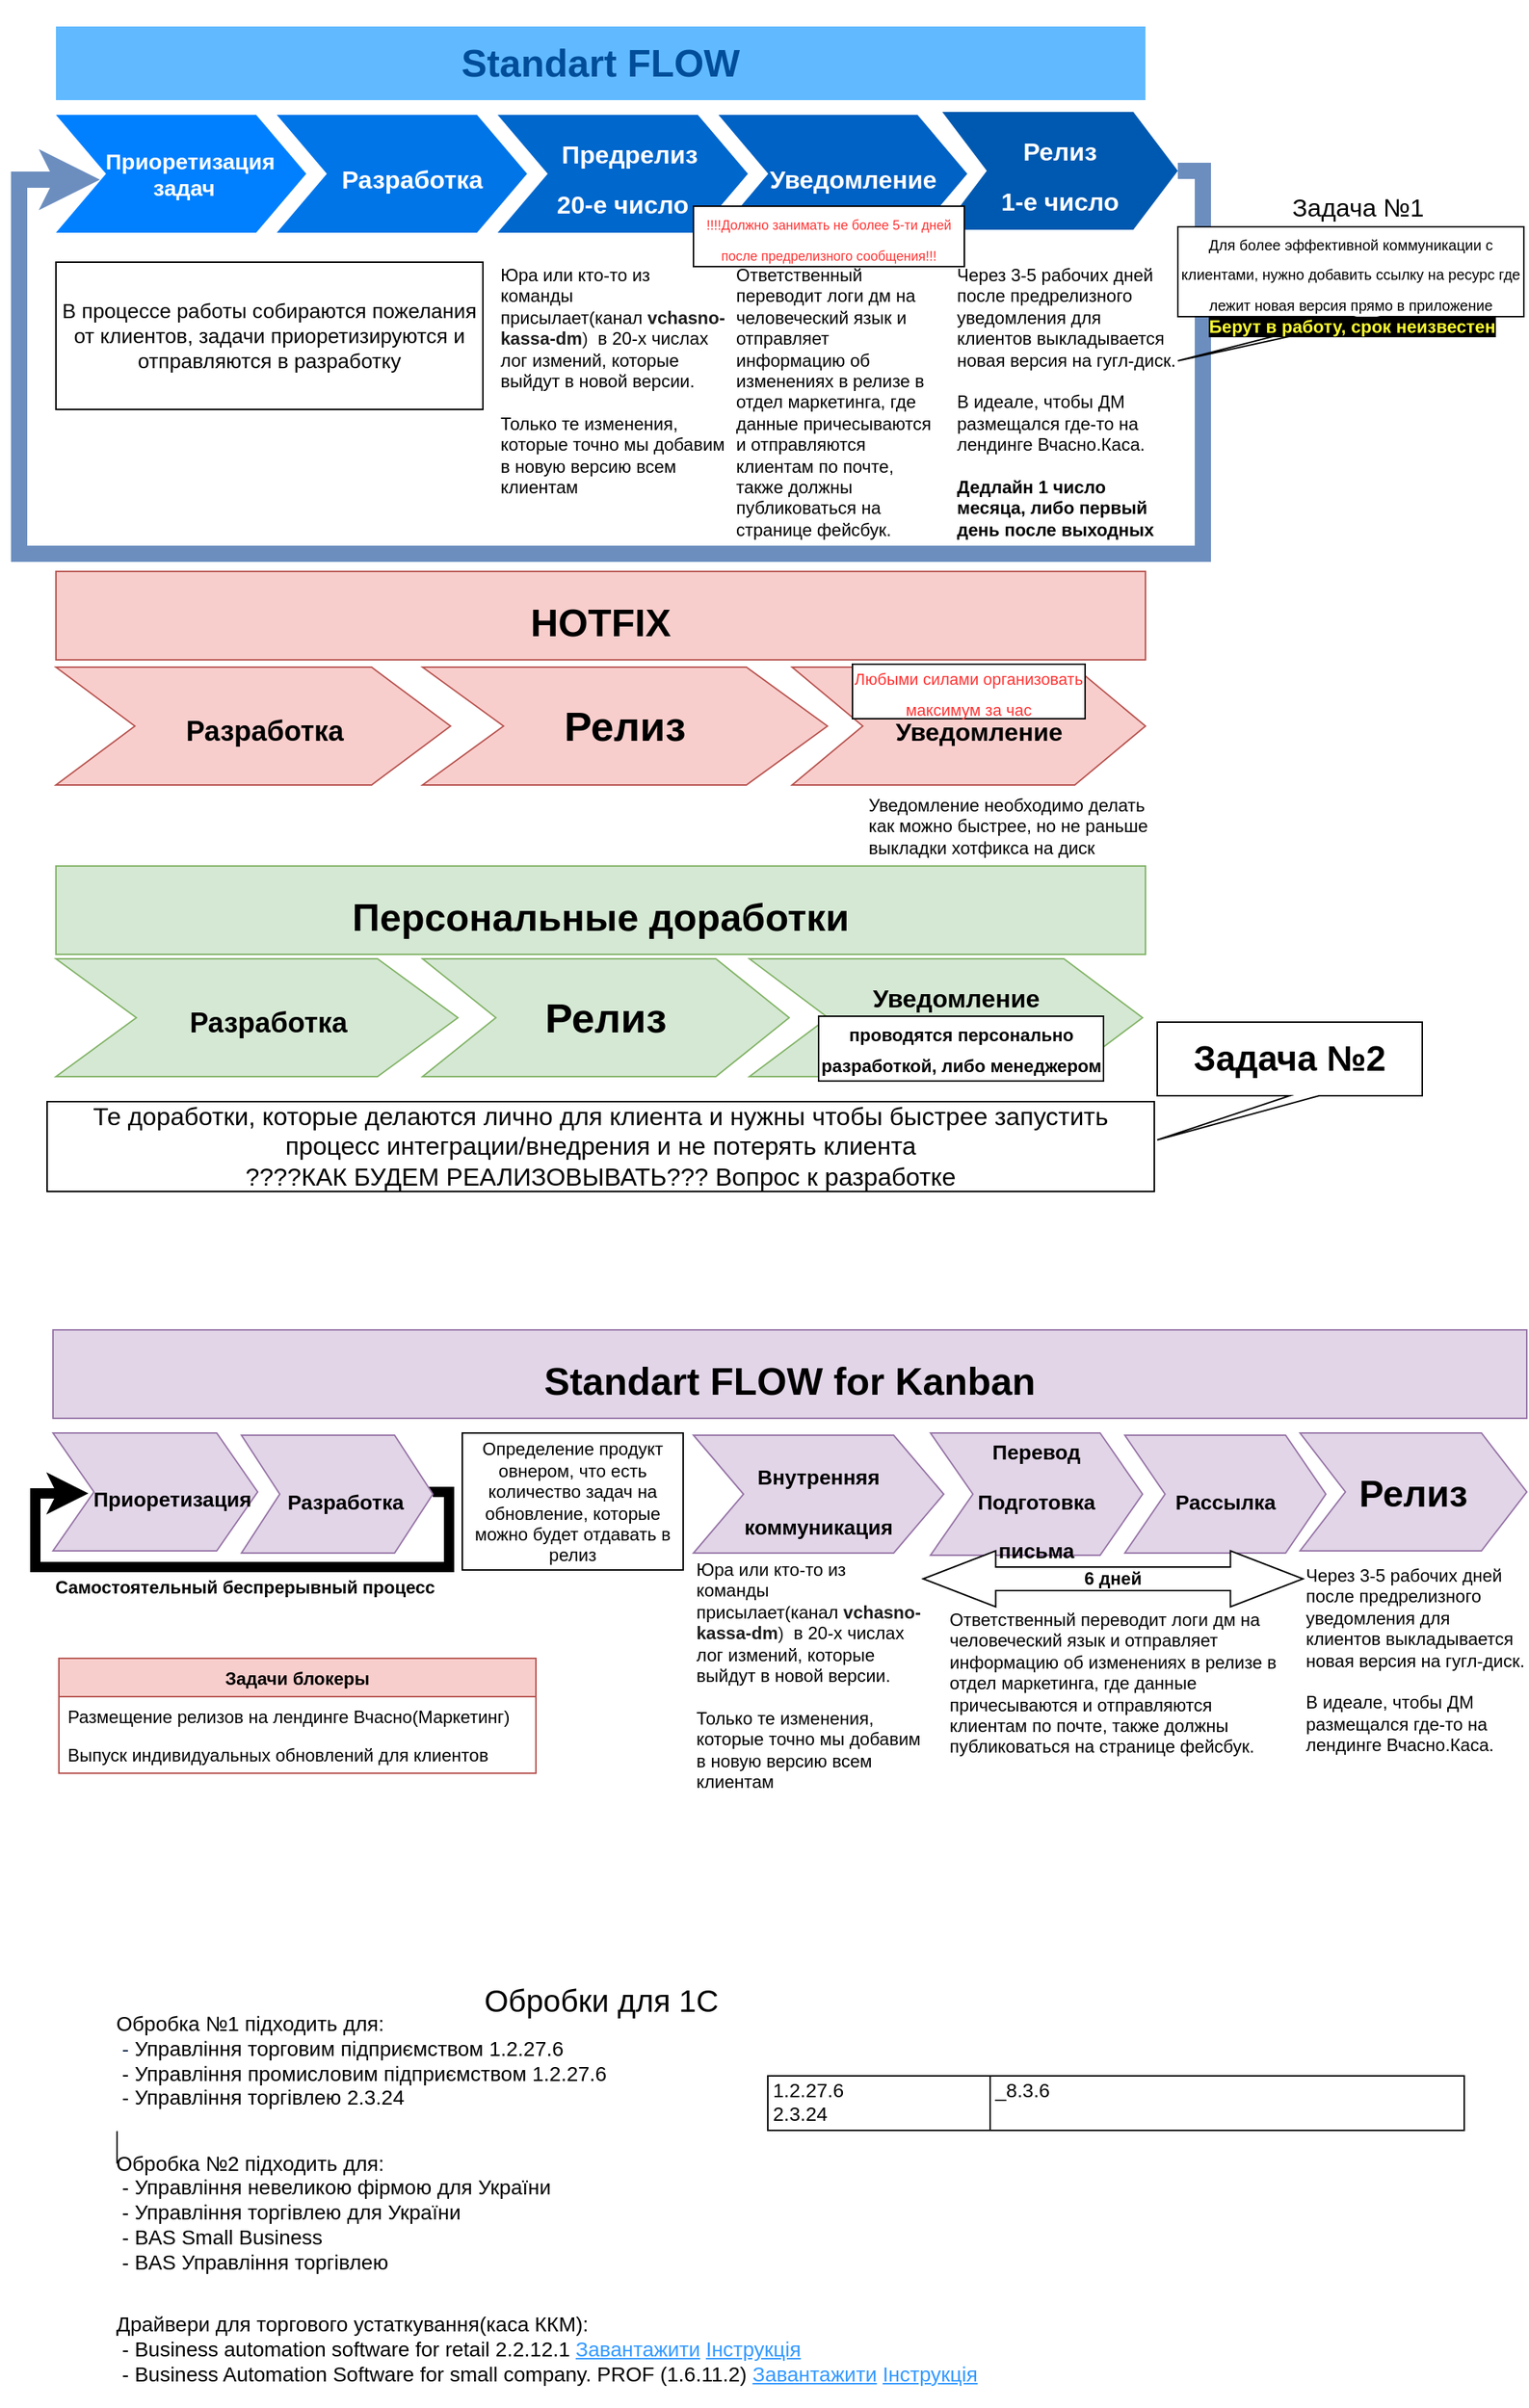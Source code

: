 <mxfile version="14.8.6" type="github">
  <diagram name="Page-1" id="d9b1e647-80fa-b4a2-5024-87a742678bcc">
    <mxGraphModel dx="1474" dy="703" grid="0" gridSize="10" guides="1" tooltips="1" connect="1" arrows="1" fold="1" page="1" pageScale="1" pageWidth="1100" pageHeight="850" background="none" math="0" shadow="0">
      <root>
        <mxCell id="0" />
        <mxCell id="1" parent="0" />
        <mxCell id="57fe6abec08f04cb-1" value="&lt;div style=&quot;font-size: 14px&quot;&gt;&lt;span style=&quot;font-size: 15px&quot;&gt;&lt;b&gt;&amp;nbsp; &amp;nbsp;Приоретизация&lt;br&gt;&amp;nbsp;задач&lt;/b&gt;&lt;/span&gt;&lt;/div&gt;" style="shape=step;whiteSpace=wrap;html=1;fontSize=14;fillColor=#0080FF;fontColor=#FFFFFF;strokeColor=none;align=center;verticalAlign=middle;" parent="1" vertex="1">
          <mxGeometry x="172" y="78" width="170" height="80" as="geometry" />
        </mxCell>
        <mxCell id="57fe6abec08f04cb-2" value="&lt;font size=&quot;1&quot;&gt;&lt;b style=&quot;font-size: 17px&quot;&gt;&amp;nbsp; &amp;nbsp;Разработка&lt;/b&gt;&lt;/font&gt;" style="shape=step;whiteSpace=wrap;html=1;fontSize=28;fillColor=#0075E8;fontColor=#FFFFFF;strokeColor=none;" parent="1" vertex="1">
          <mxGeometry x="322" y="78" width="170" height="80" as="geometry" />
        </mxCell>
        <mxCell id="57fe6abec08f04cb-3" value="&lt;font style=&quot;font-size: 17px&quot;&gt;&lt;b&gt;&amp;nbsp; Предрелиз&lt;br&gt;20-е число&lt;br&gt;&lt;/b&gt;&lt;/font&gt;" style="shape=step;whiteSpace=wrap;html=1;fontSize=28;fillColor=#0067CC;fontColor=#FFFFFF;strokeColor=none;" parent="1" vertex="1">
          <mxGeometry x="472" y="78" width="170" height="80" as="geometry" />
        </mxCell>
        <mxCell id="57fe6abec08f04cb-4" value="&lt;b&gt;&lt;font style=&quot;font-size: 17px&quot;&gt;&amp;nbsp; &amp;nbsp;Уведомление&lt;br&gt;&lt;/font&gt;&lt;/b&gt;" style="shape=step;whiteSpace=wrap;html=1;fontSize=28;fillColor=#0062C4;fontColor=#FFFFFF;strokeColor=none;spacing=0;" parent="1" vertex="1">
          <mxGeometry x="622" y="78" width="169" height="80" as="geometry" />
        </mxCell>
        <mxCell id="HPh8YrP9LHuDdXldecg3-10" style="edgeStyle=orthogonalEdgeStyle;orthogonalLoop=1;jettySize=auto;html=1;fontSize=17;fontStyle=1;strokeWidth=11;fillColor=#dae8fc;strokeColor=#6c8ebf;rounded=0;exitX=1;exitY=0.5;exitDx=0;exitDy=0;entryX=0.176;entryY=0.55;entryDx=0;entryDy=0;entryPerimeter=0;" parent="1" source="57fe6abec08f04cb-5" target="57fe6abec08f04cb-1" edge="1">
          <mxGeometry relative="1" as="geometry">
            <mxPoint x="172" y="114" as="targetPoint" />
            <mxPoint x="953" y="191" as="sourcePoint" />
            <Array as="points">
              <mxPoint x="951" y="116" />
              <mxPoint x="951" y="376" />
              <mxPoint x="147" y="376" />
              <mxPoint x="147" y="122" />
            </Array>
          </mxGeometry>
        </mxCell>
        <mxCell id="57fe6abec08f04cb-5" value="&lt;b style=&quot;font-size: 17px&quot;&gt;Релиз&lt;br&gt;1-е число&lt;br&gt;&lt;/b&gt;" style="shape=step;whiteSpace=wrap;html=1;fontSize=28;fillColor=#0059B0;fontColor=#FFFFFF;strokeColor=none;size=0.189;" parent="1" vertex="1">
          <mxGeometry x="774" y="76" width="160" height="80" as="geometry" />
        </mxCell>
        <mxCell id="57fe6abec08f04cb-7" value="&lt;span style=&quot;font-size: 26px&quot;&gt;Standart FLOW&lt;br&gt;&lt;/span&gt;" style="text;html=1;strokeColor=none;fillColor=#61BAFF;align=center;verticalAlign=bottom;whiteSpace=wrap;fontSize=54;fontStyle=1;fontColor=#004D99;" parent="1" vertex="1">
          <mxGeometry x="172" y="18" width="740" height="50" as="geometry" />
        </mxCell>
        <mxCell id="57fe6abec08f04cb-10" value="&lt;span style=&quot;font-family: &amp;#34;helvetica&amp;#34;&quot;&gt;Юра или кто-то из команды присылает(канал&amp;nbsp;&lt;/span&gt;&lt;span style=&quot;background-color: rgb(255 , 255 , 255) ; color: rgb(29 , 28 , 29) ; font-weight: 900&quot;&gt;vchasno-kassa-dm&lt;/span&gt;&lt;span style=&quot;background-color: rgb(255 , 255 , 255) ; color: rgb(29 , 28 , 29)&quot;&gt;)&lt;/span&gt;&lt;span style=&quot;background-color: rgb(255 , 255 , 255) ; color: rgb(29 , 28 , 29) ; font-weight: 900&quot;&gt;&amp;nbsp;&lt;/span&gt;&lt;span style=&quot;font-family: &amp;#34;helvetica&amp;#34;&quot;&gt;&amp;nbsp;в 20-х числах лог измений, которые выйдут в новой версии.&lt;br&gt;&lt;br&gt;Только те изменения, которые точно мы добавим в новую версию всем клиентам&lt;br&gt;&lt;/span&gt;" style="text;spacingTop=-5;fillColor=#ffffff;whiteSpace=wrap;html=1;align=left;fontSize=12;fontFamily=Helvetica;fillColor=none;strokeColor=none;" parent="1" vertex="1">
          <mxGeometry x="472" y="178" width="140" height="192" as="geometry" />
        </mxCell>
        <mxCell id="57fe6abec08f04cb-11" value="Ответственный переводит логи дм на человеческий язык и отправляет информацию об изменениях в релизе в отдел маркетинга, где данные причесываются и отправляются клиентам по почте, также должны публиковаться на странице фейсбук." style="text;spacingTop=-5;fillColor=#ffffff;whiteSpace=wrap;html=1;align=left;fontSize=12;fontFamily=Helvetica;fillColor=none;strokeColor=none;" parent="1" vertex="1">
          <mxGeometry x="632" y="178" width="140" height="190" as="geometry" />
        </mxCell>
        <mxCell id="57fe6abec08f04cb-12" value="Через 3-5 рабочих дней после предрелизного уведомления для клиентов выкладывается новая версия на гугл-диск.&lt;br&gt;&lt;br&gt;В идеале, чтобы ДМ размещался где-то на лендинге Вчасно.Каса.&lt;br&gt;&lt;br&gt;&lt;b&gt;&lt;font style=&quot;font-size: 12px&quot;&gt;Дедлайн 1 число месяца, либо первый день после выходных&lt;/font&gt;&lt;/b&gt;" style="text;spacingTop=-5;fillColor=#ffffff;whiteSpace=wrap;html=1;align=left;fontSize=12;fontFamily=Helvetica;fillColor=none;strokeColor=none;" parent="1" vertex="1">
          <mxGeometry x="782" y="178" width="152" height="202" as="geometry" />
        </mxCell>
        <mxCell id="HPh8YrP9LHuDdXldecg3-5" value="В процессе работы собираются пожелания от клиентов, задачи приоретизируются и отправляются в разработку" style="rounded=0;whiteSpace=wrap;html=1;fontSize=14;" parent="1" vertex="1">
          <mxGeometry x="172" y="178" width="290" height="100" as="geometry" />
        </mxCell>
        <mxCell id="HPh8YrP9LHuDdXldecg3-12" value="&lt;span style=&quot;font-size: 26px&quot;&gt;HOTFIX&lt;br&gt;&lt;/span&gt;" style="text;html=1;strokeColor=#b85450;fillColor=#f8cecc;align=center;verticalAlign=bottom;whiteSpace=wrap;fontSize=54;fontStyle=1;" parent="1" vertex="1">
          <mxGeometry x="172" y="388" width="740" height="60" as="geometry" />
        </mxCell>
        <mxCell id="HPh8YrP9LHuDdXldecg3-13" value="&lt;font style=&quot;font-size: 19px&quot;&gt;&lt;b&gt;&amp;nbsp; &amp;nbsp;Разработка&lt;/b&gt;&lt;/font&gt;" style="shape=step;whiteSpace=wrap;html=1;fontSize=28;fillColor=#f8cecc;strokeColor=#b85450;" parent="1" vertex="1">
          <mxGeometry x="172" y="453" width="268" height="80" as="geometry" />
        </mxCell>
        <mxCell id="HPh8YrP9LHuDdXldecg3-14" value="&lt;b&gt;&lt;font style=&quot;font-size: 17px&quot;&gt;&amp;nbsp; &amp;nbsp;Уведомление&lt;/font&gt;&lt;/b&gt;" style="shape=step;whiteSpace=wrap;html=1;fontSize=28;fillColor=#f8cecc;strokeColor=#b85450;spacing=0;" parent="1" vertex="1">
          <mxGeometry x="672" y="453" width="240" height="80" as="geometry" />
        </mxCell>
        <mxCell id="HPh8YrP9LHuDdXldecg3-15" value="&lt;b&gt;Релиз&lt;/b&gt;" style="shape=step;whiteSpace=wrap;html=1;fontSize=28;fillColor=#f8cecc;strokeColor=#b85450;" parent="1" vertex="1">
          <mxGeometry x="421" y="453" width="275" height="80" as="geometry" />
        </mxCell>
        <mxCell id="HPh8YrP9LHuDdXldecg3-16" value="Уведомление необходимо делать как можно быстрее, но не раньше выкладки хотфикса на диск" style="text;spacingTop=-5;fillColor=#ffffff;whiteSpace=wrap;html=1;align=left;fontSize=12;fontFamily=Helvetica;fillColor=none;strokeColor=none;" parent="1" vertex="1">
          <mxGeometry x="722" y="538" width="200" height="50" as="geometry" />
        </mxCell>
        <mxCell id="HPh8YrP9LHuDdXldecg3-17" value="&lt;font style=&quot;font-size: 9px&quot; color=&quot;#ff3333&quot;&gt;!!!!Должно занимать не более 5-ти дней после предрелизного сообщения!!!&lt;/font&gt;" style="whiteSpace=wrap;html=1;fontSize=17;" parent="1" vertex="1">
          <mxGeometry x="605" y="140" width="184" height="41" as="geometry" />
        </mxCell>
        <mxCell id="HPh8YrP9LHuDdXldecg3-18" value="&lt;span style=&quot;font-size: 26px&quot;&gt;Персональные доработки&lt;br&gt;&lt;/span&gt;" style="text;html=1;strokeColor=#82b366;fillColor=#d5e8d4;align=center;verticalAlign=bottom;whiteSpace=wrap;fontSize=54;fontStyle=1;" parent="1" vertex="1">
          <mxGeometry x="172" y="588" width="740" height="60" as="geometry" />
        </mxCell>
        <mxCell id="HPh8YrP9LHuDdXldecg3-19" value="&lt;font style=&quot;font-size: 19px&quot;&gt;&lt;b&gt;&amp;nbsp; &amp;nbsp;Разработка&lt;/b&gt;&lt;/font&gt;" style="shape=step;whiteSpace=wrap;html=1;fontSize=28;fillColor=#d5e8d4;strokeColor=#82b366;" parent="1" vertex="1">
          <mxGeometry x="172" y="651" width="273" height="80" as="geometry" />
        </mxCell>
        <mxCell id="HPh8YrP9LHuDdXldecg3-20" value="&lt;b&gt;Релиз&lt;/b&gt;" style="shape=step;whiteSpace=wrap;html=1;fontSize=28;fillColor=#d5e8d4;strokeColor=#82b366;" parent="1" vertex="1">
          <mxGeometry x="421" y="651" width="249" height="80" as="geometry" />
        </mxCell>
        <mxCell id="HPh8YrP9LHuDdXldecg3-21" value="&lt;b&gt;&lt;font&gt;&lt;span style=&quot;font-size: 17px&quot;&gt;&amp;nbsp; &amp;nbsp;Уведомление&lt;/span&gt;&lt;br&gt;&lt;br&gt;&lt;/font&gt;&lt;/b&gt;" style="shape=step;whiteSpace=wrap;html=1;fontSize=28;fillColor=#d5e8d4;strokeColor=#82b366;spacing=0;" parent="1" vertex="1">
          <mxGeometry x="643" y="651" width="267" height="80" as="geometry" />
        </mxCell>
        <mxCell id="HPh8YrP9LHuDdXldecg3-22" value="Те доработки, которые делаются лично для клиента и нужны чтобы быстрее запустить процесс интеграции/внедрения и не потерять клиента&lt;br&gt;????КАК БУДЕМ РЕАЛИЗОВЫВАТЬ??? Вопрос к разработке" style="whiteSpace=wrap;html=1;fontSize=17;" parent="1" vertex="1">
          <mxGeometry x="166" y="748" width="752" height="61" as="geometry" />
        </mxCell>
        <mxCell id="HPh8YrP9LHuDdXldecg3-23" value="&lt;font style=&quot;font-size: 11px&quot; color=&quot;#ff3333&quot;&gt;Любыми силами организовать максимум за час&lt;/font&gt;" style="whiteSpace=wrap;html=1;fontSize=17;" parent="1" vertex="1">
          <mxGeometry x="713" y="451" width="158" height="37" as="geometry" />
        </mxCell>
        <mxCell id="HPh8YrP9LHuDdXldecg3-25" value="&lt;font color=&quot;#000000&quot; style=&quot;font-size: 10px&quot;&gt;Для более эффективной коммуникации с клиентами, нужно добавить ссылку на ресурс где лежит новая версия прямо в приложение&lt;/font&gt;" style="shape=callout;whiteSpace=wrap;html=1;perimeter=calloutPerimeter;fontSize=17;fontColor=#FF3333;position2=0;" parent="1" vertex="1">
          <mxGeometry x="934" y="154" width="235" height="91" as="geometry" />
        </mxCell>
        <mxCell id="HPh8YrP9LHuDdXldecg3-26" value="&lt;font color=&quot;#000000&quot;&gt;Задача №1&lt;/font&gt;" style="text;html=1;align=center;verticalAlign=middle;resizable=0;points=[];autosize=1;fontSize=17;fontColor=#FF3333;" parent="1" vertex="1">
          <mxGeometry x="1006" y="130" width="99" height="24" as="geometry" />
        </mxCell>
        <mxCell id="HPh8YrP9LHuDdXldecg3-28" value="&lt;b style=&quot;color: rgb(0 , 0 , 0) ; font-size: 24px&quot;&gt;Задача №2&lt;/b&gt;" style="shape=callout;whiteSpace=wrap;html=1;perimeter=calloutPerimeter;fontSize=17;fontColor=#FF3333;position2=0;" parent="1" vertex="1">
          <mxGeometry x="920" y="694" width="180" height="80" as="geometry" />
        </mxCell>
        <mxCell id="HPh8YrP9LHuDdXldecg3-29" value="&lt;b style=&quot;color: rgb(0 , 0 , 0)&quot;&gt;&lt;font style=&quot;font-size: 12px&quot;&gt;проводятся персонально разработкой, либо менеджером&lt;/font&gt;&lt;/b&gt;" style="rounded=0;whiteSpace=wrap;html=1;fontSize=17;fontColor=#FF3333;" parent="1" vertex="1">
          <mxGeometry x="690" y="690" width="193.5" height="44" as="geometry" />
        </mxCell>
        <mxCell id="56e9k1VHSmVonkdyJKSb-1" value="&lt;font color=&quot;#ffff33&quot;&gt;&lt;b style=&quot;background-color: rgb(0 , 0 , 0)&quot;&gt;Берут в работу, срок неизвестен&lt;/b&gt;&lt;/font&gt;" style="text;html=1;align=center;verticalAlign=middle;resizable=0;points=[];autosize=1;strokeColor=none;shadow=0;" vertex="1" parent="1">
          <mxGeometry x="949.5" y="213" width="204" height="18" as="geometry" />
        </mxCell>
        <mxCell id="56e9k1VHSmVonkdyJKSb-3" value="&lt;span style=&quot;font-size: 26px&quot;&gt;Standart FLOW for Kanban&lt;br&gt;&lt;/span&gt;" style="text;html=1;strokeColor=#9673a6;fillColor=#e1d5e7;align=center;verticalAlign=bottom;whiteSpace=wrap;fontSize=54;fontStyle=1;" vertex="1" parent="1">
          <mxGeometry x="170" y="903" width="1001" height="60" as="geometry" />
        </mxCell>
        <mxCell id="56e9k1VHSmVonkdyJKSb-4" value="&lt;b&gt;&lt;font style=&quot;font-size: 14px&quot;&gt;&amp;nbsp; &amp;nbsp; &amp;nbsp; Приоретизация&lt;/font&gt;&lt;/b&gt;" style="shape=step;whiteSpace=wrap;html=1;fontSize=28;fillColor=#e1d5e7;strokeColor=#9673a6;" vertex="1" parent="1">
          <mxGeometry x="170" y="973" width="139" height="80" as="geometry" />
        </mxCell>
        <mxCell id="56e9k1VHSmVonkdyJKSb-5" value="&lt;span style=&quot;font-size: 14px&quot;&gt;&lt;b&gt;Внутренняя&lt;br&gt;коммуникация&lt;br&gt;&lt;/b&gt;&lt;/span&gt;" style="shape=step;whiteSpace=wrap;html=1;fontSize=28;fillColor=#e1d5e7;strokeColor=#9673a6;spacing=0;" vertex="1" parent="1">
          <mxGeometry x="605" y="974.5" width="170" height="80" as="geometry" />
        </mxCell>
        <mxCell id="56e9k1VHSmVonkdyJKSb-6" value="&lt;b&gt;&lt;font style=&quot;font-size: 25px&quot;&gt;Релиз&lt;/font&gt;&lt;/b&gt;" style="shape=step;whiteSpace=wrap;html=1;fontSize=28;fillColor=#e1d5e7;strokeColor=#9673a6;" vertex="1" parent="1">
          <mxGeometry x="1017" y="973" width="154" height="80" as="geometry" />
        </mxCell>
        <mxCell id="56e9k1VHSmVonkdyJKSb-9" style="edgeStyle=orthogonalEdgeStyle;rounded=0;orthogonalLoop=1;jettySize=auto;html=1;exitX=1;exitY=0.5;exitDx=0;exitDy=0;entryX=0.173;entryY=0.513;entryDx=0;entryDy=0;entryPerimeter=0;strokeWidth=7;" edge="1" parent="1" source="56e9k1VHSmVonkdyJKSb-8" target="56e9k1VHSmVonkdyJKSb-4">
          <mxGeometry relative="1" as="geometry">
            <Array as="points">
              <mxPoint x="428" y="1013" />
              <mxPoint x="439" y="1013" />
              <mxPoint x="439" y="1064" />
              <mxPoint x="158" y="1064" />
              <mxPoint x="158" y="1014" />
            </Array>
          </mxGeometry>
        </mxCell>
        <mxCell id="56e9k1VHSmVonkdyJKSb-8" value="&lt;font size=&quot;1&quot;&gt;&lt;b style=&quot;font-size: 14px&quot;&gt;&amp;nbsp; &amp;nbsp;Разработка&lt;/b&gt;&lt;/font&gt;" style="shape=step;whiteSpace=wrap;html=1;fontSize=28;fillColor=#e1d5e7;strokeColor=#9673a6;" vertex="1" parent="1">
          <mxGeometry x="298" y="974.5" width="130" height="80" as="geometry" />
        </mxCell>
        <mxCell id="56e9k1VHSmVonkdyJKSb-11" value="&lt;b&gt;Самостоятельный беспрерывный процесс&lt;/b&gt;" style="text;html=1;align=center;verticalAlign=middle;resizable=0;points=[];autosize=1;strokeColor=none;" vertex="1" parent="1">
          <mxGeometry x="166" y="1069" width="268" height="18" as="geometry" />
        </mxCell>
        <mxCell id="56e9k1VHSmVonkdyJKSb-24" value="&lt;span style=&quot;font-size: 14px&quot;&gt;&lt;b style=&quot;line-height: 110%&quot;&gt;Перевод&lt;br&gt;Подготовка &lt;br&gt;письма&lt;br&gt;&lt;/b&gt;&lt;/span&gt;" style="shape=step;whiteSpace=wrap;html=1;fontSize=28;fillColor=#e1d5e7;strokeColor=#9673a6;spacing=0;" vertex="1" parent="1">
          <mxGeometry x="766" y="973" width="144" height="83" as="geometry" />
        </mxCell>
        <mxCell id="56e9k1VHSmVonkdyJKSb-25" value="&lt;span style=&quot;font-size: 14px&quot;&gt;&lt;b&gt;Рассылка&lt;br&gt;&lt;/b&gt;&lt;/span&gt;" style="shape=step;whiteSpace=wrap;html=1;fontSize=28;fillColor=#e1d5e7;strokeColor=#9673a6;spacing=0;" vertex="1" parent="1">
          <mxGeometry x="898" y="974.5" width="136.5" height="80" as="geometry" />
        </mxCell>
        <mxCell id="56e9k1VHSmVonkdyJKSb-29" value="&lt;b&gt;6 дней&lt;/b&gt;" style="shape=doubleArrow;whiteSpace=wrap;html=1;arrowWidth=0.421;arrowSize=0.191;shadow=0;" vertex="1" parent="1">
          <mxGeometry x="761" y="1053" width="258" height="38" as="geometry" />
        </mxCell>
        <mxCell id="56e9k1VHSmVonkdyJKSb-31" value="Определение продукт овнером, что есть количество задач на обновление, которые можно будет отдавать в релиз" style="rounded=0;whiteSpace=wrap;html=1;shadow=0;" vertex="1" parent="1">
          <mxGeometry x="448" y="973" width="150" height="93" as="geometry" />
        </mxCell>
        <mxCell id="56e9k1VHSmVonkdyJKSb-32" value="&lt;span style=&quot;font-family: &amp;#34;helvetica&amp;#34;&quot;&gt;Юра или кто-то из команды присылает(канал&amp;nbsp;&lt;/span&gt;&lt;span style=&quot;background-color: rgb(255 , 255 , 255) ; color: rgb(29 , 28 , 29) ; font-weight: 900&quot;&gt;vchasno-kassa-dm&lt;/span&gt;&lt;span style=&quot;background-color: rgb(255 , 255 , 255) ; color: rgb(29 , 28 , 29)&quot;&gt;)&lt;/span&gt;&lt;span style=&quot;background-color: rgb(255 , 255 , 255) ; color: rgb(29 , 28 , 29) ; font-weight: 900&quot;&gt;&amp;nbsp;&lt;/span&gt;&lt;span style=&quot;font-family: &amp;#34;helvetica&amp;#34;&quot;&gt;&amp;nbsp;в 20-х числах лог измений, которые выйдут в новой версии.&lt;br&gt;&lt;br&gt;Только те изменения, которые точно мы добавим в новую версию всем клиентам&lt;br&gt;&lt;/span&gt;" style="text;spacingTop=-5;fillColor=#ffffff;whiteSpace=wrap;html=1;align=left;fontSize=12;fontFamily=Helvetica;fillColor=none;strokeColor=none;" vertex="1" parent="1">
          <mxGeometry x="605" y="1057" width="140" height="192" as="geometry" />
        </mxCell>
        <mxCell id="56e9k1VHSmVonkdyJKSb-33" value="Ответственный переводит логи дм на человеческий язык и отправляет информацию об изменениях в релизе в отдел маркетинга, где данные причесываются и отправляются клиентам по почте, также должны публиковаться на странице фейсбук." style="text;spacingTop=-5;fillColor=#ffffff;whiteSpace=wrap;html=1;align=left;fontSize=12;fontFamily=Helvetica;fillColor=none;strokeColor=none;" vertex="1" parent="1">
          <mxGeometry x="777" y="1091" width="231" height="118" as="geometry" />
        </mxCell>
        <mxCell id="56e9k1VHSmVonkdyJKSb-36" value="Через 3-5 рабочих дней после предрелизного уведомления для клиентов выкладывается новая версия на гугл-диск.&lt;br&gt;&lt;br&gt;В идеале, чтобы ДМ размещался где-то на лендинге Вчасно.Каса.&lt;br&gt;" style="text;spacingTop=-5;fillColor=#ffffff;whiteSpace=wrap;html=1;align=left;fontSize=12;fontFamily=Helvetica;fillColor=none;strokeColor=none;" vertex="1" parent="1">
          <mxGeometry x="1019" y="1061" width="152" height="135" as="geometry" />
        </mxCell>
        <mxCell id="56e9k1VHSmVonkdyJKSb-37" value="Задачи блокеры" style="swimlane;fontStyle=1;childLayout=stackLayout;horizontal=1;startSize=26;horizontalStack=0;resizeParent=1;resizeParentMax=0;resizeLast=0;collapsible=1;marginBottom=0;shadow=0;fillColor=#f8cecc;strokeColor=#b85450;" vertex="1" parent="1">
          <mxGeometry x="174" y="1126" width="324" height="78" as="geometry" />
        </mxCell>
        <mxCell id="56e9k1VHSmVonkdyJKSb-38" value="Размещение релизов на лендинге Вчасно(Маркетинг)" style="text;strokeColor=none;fillColor=none;align=left;verticalAlign=top;spacingLeft=4;spacingRight=4;overflow=hidden;rotatable=0;points=[[0,0.5],[1,0.5]];portConstraint=eastwest;" vertex="1" parent="56e9k1VHSmVonkdyJKSb-37">
          <mxGeometry y="26" width="324" height="26" as="geometry" />
        </mxCell>
        <mxCell id="56e9k1VHSmVonkdyJKSb-39" value="Выпуск индивидуальных обновлений для клиентов" style="text;strokeColor=none;fillColor=none;align=left;verticalAlign=top;spacingLeft=4;spacingRight=4;overflow=hidden;rotatable=0;points=[[0,0.5],[1,0.5]];portConstraint=eastwest;" vertex="1" parent="56e9k1VHSmVonkdyJKSb-37">
          <mxGeometry y="52" width="324" height="26" as="geometry" />
        </mxCell>
        <mxCell id="56e9k1VHSmVonkdyJKSb-54" value="&lt;font style=&quot;font-size: 21px&quot;&gt;Обробки для 1С&lt;/font&gt;" style="text;html=1;align=center;verticalAlign=middle;resizable=0;points=[];autosize=1;strokeColor=none;" vertex="1" parent="1">
          <mxGeometry x="457.5" y="1347" width="169" height="21" as="geometry" />
        </mxCell>
        <mxCell id="56e9k1VHSmVonkdyJKSb-55" value="&lt;p style=&quot;font-size: 14px&quot;&gt;Обробка №1 підходить для:&lt;br&gt;&lt;span style=&quot;color: rgb(23 , 43 , 77) ; font-family: , &amp;#34;blinkmacsystemfont&amp;#34; , &amp;#34;segoe ui&amp;#34; , &amp;#34;roboto&amp;#34; , &amp;#34;noto sans&amp;#34; , &amp;#34;ubuntu&amp;#34; , &amp;#34;droid sans&amp;#34; , &amp;#34;helvetica neue&amp;#34; , sans-serif ; font-size: 14px ; background-color: rgb(255 , 255 , 255)&quot;&gt;&amp;nbsp;- &lt;/span&gt;&lt;span style=&quot;background-color: rgb(255 , 255 , 255)&quot;&gt;Управління торговим підприємством 1.2.27.6&lt;br&gt;&lt;/span&gt;&lt;span style=&quot;background-color: rgb(255 , 255 , 255)&quot;&gt;&amp;nbsp;- Управління промисловим підприємством&amp;nbsp;&lt;/span&gt;&lt;span style=&quot;background-color: rgb(255 , 255 , 255)&quot;&gt;1.2.27.6&lt;/span&gt;&lt;span style=&quot;background-color: rgb(255 , 255 , 255)&quot;&gt;&lt;br&gt;&lt;/span&gt;&amp;nbsp;- Управління торгівлею 2.3.24&lt;/p&gt;&lt;table cellspacing=&quot;0&quot; cellpadding=&quot;0&quot; dir=&quot;ltr&quot; border=&quot;1&quot; style=&quot;table-layout: fixed ; font-size: 10pt ; font-family: &amp;#34;arial&amp;#34; ; width: 0px ; border-collapse: collapse ; border: none&quot;&gt;&lt;tbody&gt;&lt;tr style=&quot;height: 21px&quot;&gt;&lt;td style=&quot;border-width: 1px ; border-style: solid ; border-color: rgb(0 , 0 , 0) ; overflow: hidden ; padding: 2px 3px ; vertical-align: top&quot;&gt;&lt;br&gt;&lt;/td&gt;&lt;/tr&gt;&lt;/tbody&gt;&lt;/table&gt;" style="text;html=1;align=left;verticalAlign=middle;resizable=0;points=[];autosize=1;strokeColor=none;" vertex="1" parent="1">
          <mxGeometry x="210.5" y="1355" width="343" height="110" as="geometry" />
        </mxCell>
        <mxCell id="56e9k1VHSmVonkdyJKSb-56" value="&lt;p&gt;&lt;font style=&quot;font-size: 14px&quot;&gt;Обробка №2 підходить для:&lt;br&gt;&lt;/font&gt;&lt;font style=&quot;font-size: 14px&quot;&gt;&lt;span style=&quot;background-color: rgb(255 , 255 , 255)&quot;&gt;&amp;nbsp;- Управління невеликою фірмою для України&lt;br&gt;&lt;/span&gt;&lt;/font&gt;&lt;font style=&quot;font-size: 14px&quot;&gt;&lt;span style=&quot;background-color: rgb(255 , 255 , 255)&quot;&gt;&amp;nbsp;- Управління торгівлею для України&lt;br&gt;&lt;/span&gt;&lt;/font&gt;&lt;font style=&quot;font-size: 14px&quot;&gt;&lt;span style=&quot;background-color: rgb(255 , 255 , 255)&quot;&gt;&amp;nbsp;- BAS Small Business&lt;br&gt;&lt;/span&gt;&lt;/font&gt;&lt;font style=&quot;font-size: 14px&quot;&gt;&lt;span style=&quot;background-color: rgb(255 , 255 , 255)&quot;&gt;&amp;nbsp;- BAS Управління торгівлею&lt;/span&gt;&lt;/font&gt;&lt;/p&gt;" style="text;html=1;align=left;verticalAlign=middle;resizable=0;points=[];autosize=1;strokeColor=none;" vertex="1" parent="1">
          <mxGeometry x="210.5" y="1450" width="305" height="103" as="geometry" />
        </mxCell>
        <mxCell id="56e9k1VHSmVonkdyJKSb-57" value="&lt;p style=&quot;font-size: 14px&quot;&gt;Драйвери для торгового устаткування(каса ККМ):&lt;br&gt;&lt;span style=&quot;background-color: rgb(255 , 255 , 255)&quot;&gt;&amp;nbsp;- Business automation software for retail 2.2.12.1 &lt;font color=&quot;#3399ff&quot;&gt;&lt;u&gt;Завантажити&lt;/u&gt; &lt;u&gt;Інструкція&lt;/u&gt;&lt;/font&gt;&lt;br&gt;&lt;/span&gt;&lt;span style=&quot;background-color: rgb(255 , 255 , 255)&quot;&gt;&amp;nbsp;- Business Automation Software for small company. PROF (1.6.11.2) &lt;font color=&quot;#3399ff&quot;&gt;&lt;u&gt;Завантажити&lt;/u&gt; &lt;u&gt;Інструкція&lt;/u&gt;&lt;/font&gt;&lt;/span&gt;&lt;/p&gt;" style="text;html=1;align=left;verticalAlign=middle;resizable=0;points=[];autosize=1;strokeColor=none;" vertex="1" parent="1">
          <mxGeometry x="210.5" y="1558" width="595" height="74" as="geometry" />
        </mxCell>
        <mxCell id="56e9k1VHSmVonkdyJKSb-58" value="&lt;meta charset=&quot;utf-8&quot;&gt;&lt;table cellspacing=&quot;0&quot; cellpadding=&quot;0&quot; dir=&quot;ltr&quot; border=&quot;1&quot; style=&quot;table-layout: fixed ; font-size: 10pt ; font-family: &amp;quot;arial&amp;quot; ; width: 0px ; border-collapse: collapse ; border: none&quot;&gt;&lt;colgroup&gt;&lt;col width=&quot;151&quot;&gt;&lt;col width=&quot;322&quot;&gt;&lt;/colgroup&gt;&lt;tbody&gt;&lt;tr style=&quot;height: 21px&quot;&gt;&lt;td style=&quot;border-top: 1px solid #000000 ; border-right: 1px solid #000000 ; border-bottom: 1px solid #000000 ; border-left: 1px solid #000000 ; overflow: hidden ; padding: 2px 3px 2px 3px ; vertical-align: top&quot;&gt;1.2.27.6&lt;br&gt;2.3.24&lt;/td&gt;&lt;td style=&quot;border-top: 1px solid #000000 ; border-right: 1px solid #000000 ; border-bottom: 1px solid #000000 ; overflow: hidden ; padding: 2px 3px 2px 3px ; vertical-align: top&quot;&gt;_8.3.6&lt;/td&gt;&lt;/tr&gt;&lt;/tbody&gt;&lt;/table&gt;" style="text;whiteSpace=wrap;html=1;" vertex="1" parent="1">
          <mxGeometry x="653" y="1402" width="494" height="45" as="geometry" />
        </mxCell>
      </root>
    </mxGraphModel>
  </diagram>
</mxfile>
